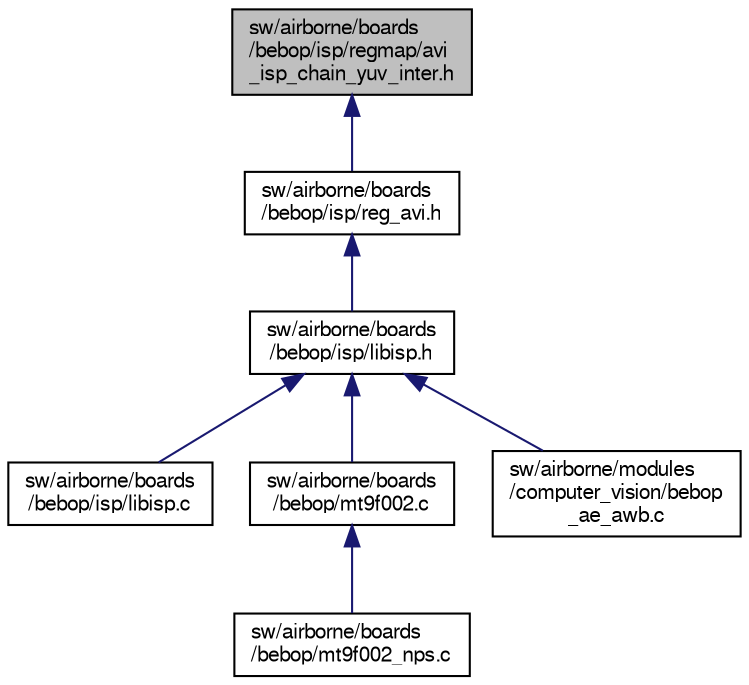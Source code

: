 digraph "sw/airborne/boards/bebop/isp/regmap/avi_isp_chain_yuv_inter.h"
{
  edge [fontname="FreeSans",fontsize="10",labelfontname="FreeSans",labelfontsize="10"];
  node [fontname="FreeSans",fontsize="10",shape=record];
  Node1 [label="sw/airborne/boards\l/bebop/isp/regmap/avi\l_isp_chain_yuv_inter.h",height=0.2,width=0.4,color="black", fillcolor="grey75", style="filled", fontcolor="black"];
  Node1 -> Node2 [dir="back",color="midnightblue",fontsize="10",style="solid",fontname="FreeSans"];
  Node2 [label="sw/airborne/boards\l/bebop/isp/reg_avi.h",height=0.2,width=0.4,color="black", fillcolor="white", style="filled",URL="$reg__avi_8h.html"];
  Node2 -> Node3 [dir="back",color="midnightblue",fontsize="10",style="solid",fontname="FreeSans"];
  Node3 [label="sw/airborne/boards\l/bebop/isp/libisp.h",height=0.2,width=0.4,color="black", fillcolor="white", style="filled",URL="$libisp_8h.html"];
  Node3 -> Node4 [dir="back",color="midnightblue",fontsize="10",style="solid",fontname="FreeSans"];
  Node4 [label="sw/airborne/boards\l/bebop/isp/libisp.c",height=0.2,width=0.4,color="black", fillcolor="white", style="filled",URL="$libisp_8c.html"];
  Node3 -> Node5 [dir="back",color="midnightblue",fontsize="10",style="solid",fontname="FreeSans"];
  Node5 [label="sw/airborne/boards\l/bebop/mt9f002.c",height=0.2,width=0.4,color="black", fillcolor="white", style="filled",URL="$mt9f002_8c.html",tooltip="Initialization of MT9F002 chip and options to change settings. "];
  Node5 -> Node6 [dir="back",color="midnightblue",fontsize="10",style="solid",fontname="FreeSans"];
  Node6 [label="sw/airborne/boards\l/bebop/mt9f002_nps.c",height=0.2,width=0.4,color="black", fillcolor="white", style="filled",URL="$mt9f002__nps_8c.html"];
  Node3 -> Node7 [dir="back",color="midnightblue",fontsize="10",style="solid",fontname="FreeSans"];
  Node7 [label="sw/airborne/modules\l/computer_vision/bebop\l_ae_awb.c",height=0.2,width=0.4,color="black", fillcolor="white", style="filled",URL="$bebop__ae__awb_8c.html"];
}
